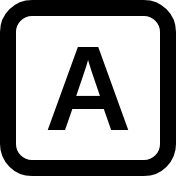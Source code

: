 <mxfile version="12.4.2" type="device" pages="1"><diagram id="jtESEN42dtcCdEFQVKC3" name="Page-1"><mxGraphModel dx="946" dy="610" grid="1" gridSize="10" guides="1" tooltips="1" connect="1" arrows="1" fold="1" page="1" pageScale="1" pageWidth="850" pageHeight="1100" math="0" shadow="0"><root><mxCell id="0"/><mxCell id="1" parent="0"/><mxCell id="HKqeHzfPhhBDqi8cwZ0m-2" value="A" style="whiteSpace=wrap;html=1;aspect=fixed;rounded=1;strokeWidth=8;fontFamily=Helvetica;fontSize=60;fontStyle=1" vertex="1" parent="1"><mxGeometry x="10" y="10" width="80" height="80" as="geometry"/></mxCell></root></mxGraphModel></diagram></mxfile>